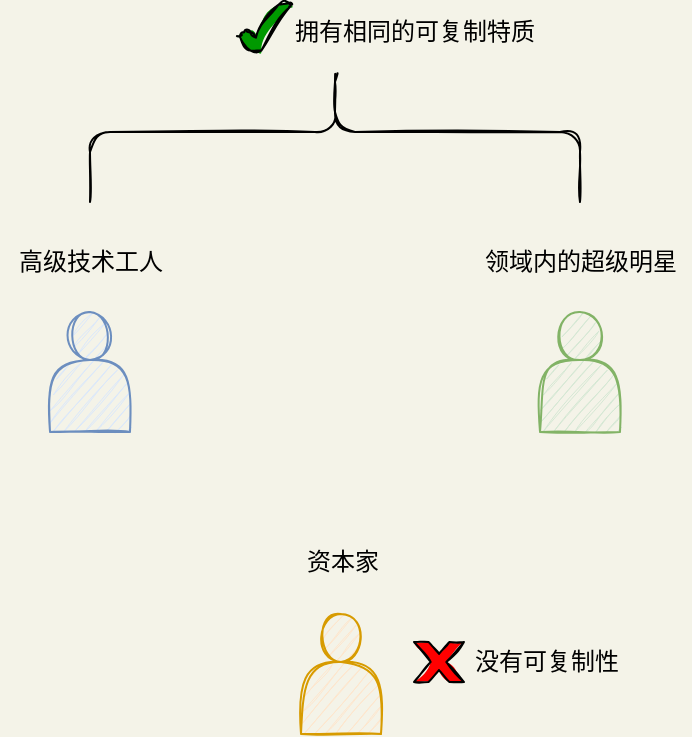 <mxfile version="14.2.6" type="github">
  <diagram id="0etI7U6GQ6Rr9QqrJn2d" name="第 1 页">
    <mxGraphModel dx="1426" dy="800" grid="1" gridSize="10" guides="1" tooltips="1" connect="1" arrows="1" fold="1" page="1" pageScale="1" pageWidth="827" pageHeight="1169" background="#F4F3E8" math="0" shadow="0">
      <root>
        <mxCell id="0" />
        <mxCell id="1" parent="0" />
        <mxCell id="Oy94kdvGB5EBkjyzayGO-7" value="" style="shape=actor;whiteSpace=wrap;html=1;fillColor=#dae8fc;strokeColor=#6c8ebf;sketch=1;rounded=1;" vertex="1" parent="1">
          <mxGeometry x="275" y="525" width="40" height="60" as="geometry" />
        </mxCell>
        <mxCell id="Oy94kdvGB5EBkjyzayGO-8" value="" style="shape=actor;whiteSpace=wrap;html=1;fillColor=#d5e8d4;strokeColor=#82b366;sketch=1;rounded=1;" vertex="1" parent="1">
          <mxGeometry x="520" y="525" width="40" height="60" as="geometry" />
        </mxCell>
        <mxCell id="Oy94kdvGB5EBkjyzayGO-9" value="" style="shape=actor;whiteSpace=wrap;html=1;fillColor=#ffe6cc;strokeColor=#d79b00;sketch=1;rounded=1;" vertex="1" parent="1">
          <mxGeometry x="400.5" y="676" width="40" height="60" as="geometry" />
        </mxCell>
        <mxCell id="Oy94kdvGB5EBkjyzayGO-13" value="高级技术工人" style="text;html=1;align=center;verticalAlign=middle;resizable=0;points=[];autosize=1;sketch=1;rounded=1;" vertex="1" parent="1">
          <mxGeometry x="250" y="490" width="90" height="20" as="geometry" />
        </mxCell>
        <mxCell id="Oy94kdvGB5EBkjyzayGO-14" value="领域内的超级明星" style="text;html=1;align=center;verticalAlign=middle;resizable=0;points=[];autosize=1;sketch=1;rounded=1;" vertex="1" parent="1">
          <mxGeometry x="485" y="490" width="110" height="20" as="geometry" />
        </mxCell>
        <mxCell id="Oy94kdvGB5EBkjyzayGO-16" value="资本家" style="text;html=1;align=center;verticalAlign=middle;resizable=0;points=[];autosize=1;sketch=1;rounded=1;" vertex="1" parent="1">
          <mxGeometry x="395.5" y="640" width="50" height="20" as="geometry" />
        </mxCell>
        <mxCell id="Oy94kdvGB5EBkjyzayGO-20" value="" style="shape=curlyBracket;whiteSpace=wrap;html=1;rounded=1;sketch=1;direction=south;size=0.5;" vertex="1" parent="1">
          <mxGeometry x="295" y="400" width="245" height="70" as="geometry" />
        </mxCell>
        <mxCell id="Oy94kdvGB5EBkjyzayGO-21" value="" style="verticalLabelPosition=bottom;verticalAlign=top;html=1;shape=mxgraph.basic.x;rounded=1;sketch=1;fillStyle=solid;fillColor=#FF0000;" vertex="1" parent="1">
          <mxGeometry x="457" y="690" width="25" height="20" as="geometry" />
        </mxCell>
        <mxCell id="Oy94kdvGB5EBkjyzayGO-22" value="" style="verticalLabelPosition=bottom;verticalAlign=top;html=1;shape=mxgraph.basic.tick;rounded=1;sketch=1;fillColor=#009900;fillStyle=solid;" vertex="1" parent="1">
          <mxGeometry x="370" y="370" width="25.5" height="25" as="geometry" />
        </mxCell>
        <mxCell id="Oy94kdvGB5EBkjyzayGO-23" value="拥有相同的可复制特质" style="text;html=1;align=center;verticalAlign=middle;resizable=0;points=[];autosize=1;" vertex="1" parent="1">
          <mxGeometry x="387" y="375" width="140" height="20" as="geometry" />
        </mxCell>
        <mxCell id="Oy94kdvGB5EBkjyzayGO-24" value="没有可复制性" style="text;html=1;align=center;verticalAlign=middle;resizable=0;points=[];autosize=1;" vertex="1" parent="1">
          <mxGeometry x="478" y="690" width="90" height="20" as="geometry" />
        </mxCell>
      </root>
    </mxGraphModel>
  </diagram>
</mxfile>
